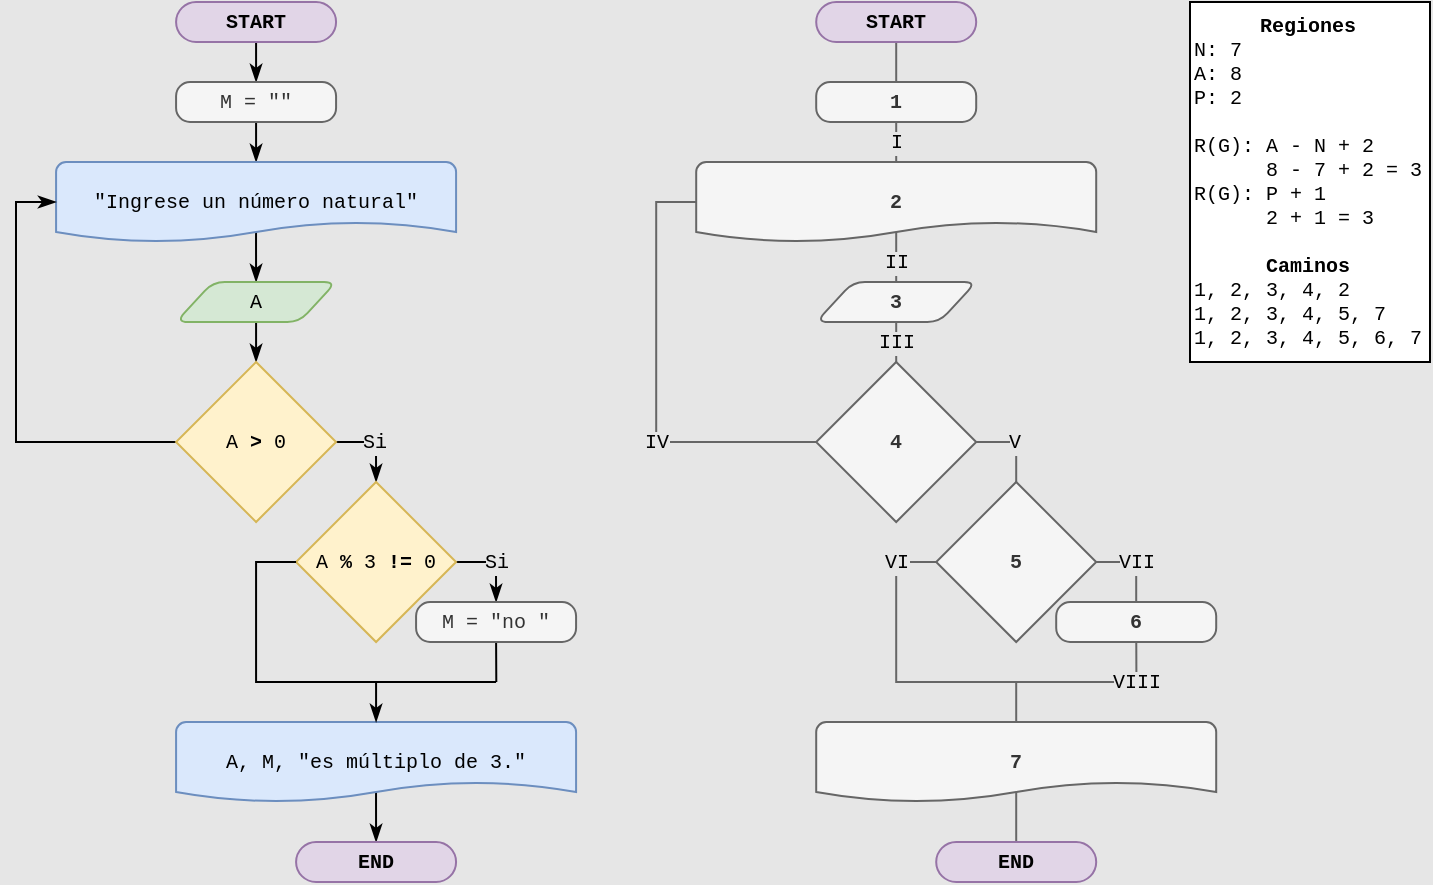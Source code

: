 <mxfile version="18.0.6" type="device"><diagram id="rOeOmp2BAEGPJ9kaavTG" name="Página-1"><mxGraphModel dx="867" dy="563" grid="1" gridSize="10" guides="1" tooltips="1" connect="1" arrows="1" fold="1" page="1" pageScale="1" pageWidth="827" pageHeight="1169" background="#E6E6E6" math="0" shadow="0"><root><mxCell id="0"/><mxCell id="1" parent="0"/><mxCell id="ypr1eVWD53B5-aoSOO7i-81" value="VI" style="endArrow=none;html=1;rounded=0;fontFamily=Courier New;fontSize=10;entryX=0;entryY=0.5;entryDx=0;entryDy=0;entryPerimeter=0;endFill=0;fillColor=#f5f5f5;strokeColor=#666666;labelBackgroundColor=#E6E6E6;" parent="1" target="ypr1eVWD53B5-aoSOO7i-78" edge="1"><mxGeometry x="0.8" width="50" height="50" relative="1" as="geometry"><mxPoint x="673.1" y="380" as="sourcePoint"/><mxPoint x="653.1" y="340" as="targetPoint"/><Array as="points"><mxPoint x="553.1" y="380"/><mxPoint x="553.1" y="320"/></Array><mxPoint as="offset"/></mxGeometry></mxCell><mxCell id="ypr1eVWD53B5-aoSOO7i-1" value="&lt;div style=&quot;text-align: center;&quot;&gt;&lt;span style=&quot;background-color: initial;&quot;&gt;&lt;b&gt;Regiones&lt;/b&gt;&lt;/span&gt;&lt;/div&gt;N: 7&lt;br&gt;A: 8&lt;br&gt;P: 2&lt;br&gt;&lt;br&gt;R(G): A - N + 2&lt;br&gt;&amp;nbsp; &amp;nbsp; &amp;nbsp; 8 - 7 + 2 = 3&lt;br&gt;R(G): P + 1&lt;br&gt;&amp;nbsp; &amp;nbsp; &amp;nbsp; 2 + 1 = 3&lt;br&gt;&lt;br&gt;&lt;div style=&quot;text-align: center;&quot;&gt;&lt;b style=&quot;background-color: initial;&quot;&gt;Caminos&lt;/b&gt;&lt;/div&gt;1, 2, 3, 4, 2&lt;br&gt;1, 2, 3, 4, 5, 7&lt;br&gt;1, 2, 3, 4, 5, 6, 7" style="rounded=0;whiteSpace=wrap;html=1;labelBackgroundColor=none;labelBorderColor=none;fontFamily=Courier New;fontSize=10;strokeWidth=1;align=left;verticalAlign=top;" parent="1" vertex="1"><mxGeometry x="700" y="40" width="120" height="180" as="geometry"/></mxCell><mxCell id="ypr1eVWD53B5-aoSOO7i-9" style="edgeStyle=orthogonalEdgeStyle;rounded=0;orthogonalLoop=1;jettySize=auto;html=1;exitX=0.5;exitY=1;exitDx=0;exitDy=0;entryX=0.5;entryY=0;entryDx=0;entryDy=0;fontFamily=Courier New;fontSize=10;endArrow=classicThin;endFill=1;" parent="1" source="ypr1eVWD53B5-aoSOO7i-2" target="ypr1eVWD53B5-aoSOO7i-3" edge="1"><mxGeometry relative="1" as="geometry"/></mxCell><mxCell id="ypr1eVWD53B5-aoSOO7i-2" value="START" style="rounded=1;whiteSpace=wrap;html=1;fontFamily=Courier New;fontSize=10;strokeWidth=1;arcSize=50;fontStyle=1;fillColor=#e1d5e7;strokeColor=#9673a6;labelBorderColor=none;" parent="1" vertex="1"><mxGeometry x="193.04" y="40" width="80" height="20" as="geometry"/></mxCell><mxCell id="ypr1eVWD53B5-aoSOO7i-10" style="edgeStyle=orthogonalEdgeStyle;rounded=0;orthogonalLoop=1;jettySize=auto;html=1;exitX=0.5;exitY=1;exitDx=0;exitDy=0;entryX=0.5;entryY=0;entryDx=0;entryDy=0;entryPerimeter=0;fontFamily=Courier New;fontSize=10;endArrow=classicThin;endFill=1;" parent="1" source="ypr1eVWD53B5-aoSOO7i-3" target="ypr1eVWD53B5-aoSOO7i-4" edge="1"><mxGeometry relative="1" as="geometry"/></mxCell><mxCell id="ypr1eVWD53B5-aoSOO7i-3" value="M = &quot;&quot;" style="rounded=1;whiteSpace=wrap;html=1;absoluteArcSize=1;arcSize=14;strokeWidth=1;fontSize=10;fontFamily=Courier New;fillColor=#f5f5f5;fontColor=#333333;strokeColor=#666666;" parent="1" vertex="1"><mxGeometry x="193.04" y="80" width="80" height="20" as="geometry"/></mxCell><mxCell id="ypr1eVWD53B5-aoSOO7i-11" style="edgeStyle=orthogonalEdgeStyle;rounded=0;orthogonalLoop=1;jettySize=auto;html=1;exitX=0.5;exitY=0;exitDx=0;exitDy=0;exitPerimeter=0;entryX=0.5;entryY=0;entryDx=0;entryDy=0;fontFamily=Courier New;fontSize=10;endArrow=classicThin;endFill=1;" parent="1" source="ypr1eVWD53B5-aoSOO7i-4" target="ypr1eVWD53B5-aoSOO7i-5" edge="1"><mxGeometry relative="1" as="geometry"><Array as="points"><mxPoint x="233.04" y="130"/><mxPoint x="233.04" y="130"/></Array></mxGeometry></mxCell><mxCell id="ypr1eVWD53B5-aoSOO7i-4" value="&quot;Ingrese un número natural&quot;" style="strokeWidth=1;html=1;shape=mxgraph.flowchart.document2;whiteSpace=wrap;size=0.25;fontFamily=Courier New;fontSize=10;fillColor=#dae8fc;strokeColor=#6c8ebf;" parent="1" vertex="1"><mxGeometry x="133.04" y="120" width="200" height="40" as="geometry"/></mxCell><mxCell id="ypr1eVWD53B5-aoSOO7i-12" style="edgeStyle=orthogonalEdgeStyle;rounded=0;orthogonalLoop=1;jettySize=auto;html=1;exitX=0.5;exitY=1;exitDx=0;exitDy=0;entryX=0.5;entryY=0;entryDx=0;entryDy=0;entryPerimeter=0;fontFamily=Courier New;fontSize=10;endArrow=classicThin;endFill=1;" parent="1" source="ypr1eVWD53B5-aoSOO7i-5" target="ypr1eVWD53B5-aoSOO7i-6" edge="1"><mxGeometry relative="1" as="geometry"/></mxCell><mxCell id="ypr1eVWD53B5-aoSOO7i-5" value="A" style="shape=parallelogram;html=1;strokeWidth=1;perimeter=parallelogramPerimeter;whiteSpace=wrap;rounded=1;arcSize=12;size=0.23;fontFamily=Courier New;fontSize=10;fillColor=#d5e8d4;strokeColor=#82b366;" parent="1" vertex="1"><mxGeometry x="193.04" y="180" width="80" height="20" as="geometry"/></mxCell><mxCell id="ypr1eVWD53B5-aoSOO7i-13" style="edgeStyle=orthogonalEdgeStyle;rounded=0;orthogonalLoop=1;jettySize=auto;html=1;exitX=1;exitY=0.5;exitDx=0;exitDy=0;exitPerimeter=0;entryX=0.5;entryY=0;entryDx=0;entryDy=0;entryPerimeter=0;fontFamily=Courier New;fontSize=10;endArrow=classicThin;endFill=1;" parent="1" source="ypr1eVWD53B5-aoSOO7i-6" target="ypr1eVWD53B5-aoSOO7i-7" edge="1"><mxGeometry relative="1" as="geometry"/></mxCell><mxCell id="ypr1eVWD53B5-aoSOO7i-22" value="Si" style="edgeLabel;html=1;align=center;verticalAlign=middle;resizable=0;points=[];fontSize=10;fontFamily=Courier New;labelBackgroundColor=#E6E6E6;" parent="ypr1eVWD53B5-aoSOO7i-13" vertex="1" connectable="0"><mxGeometry x="-0.057" relative="1" as="geometry"><mxPoint as="offset"/></mxGeometry></mxCell><mxCell id="ypr1eVWD53B5-aoSOO7i-21" style="edgeStyle=orthogonalEdgeStyle;rounded=0;orthogonalLoop=1;jettySize=auto;html=1;exitX=0;exitY=0.5;exitDx=0;exitDy=0;exitPerimeter=0;entryX=0;entryY=0.5;entryDx=0;entryDy=0;entryPerimeter=0;fontFamily=Courier New;fontSize=10;endArrow=classicThin;endFill=1;" parent="1" source="ypr1eVWD53B5-aoSOO7i-6" target="ypr1eVWD53B5-aoSOO7i-4" edge="1"><mxGeometry relative="1" as="geometry"/></mxCell><mxCell id="ypr1eVWD53B5-aoSOO7i-6" value="A &lt;b&gt;&amp;gt;&lt;/b&gt; 0" style="strokeWidth=1;html=1;shape=mxgraph.flowchart.decision;whiteSpace=wrap;fontFamily=Courier New;fontSize=10;fillColor=#fff2cc;strokeColor=#d6b656;" parent="1" vertex="1"><mxGeometry x="193.04" y="220" width="80" height="80" as="geometry"/></mxCell><mxCell id="ypr1eVWD53B5-aoSOO7i-14" value="Si" style="edgeStyle=orthogonalEdgeStyle;rounded=0;orthogonalLoop=1;jettySize=auto;html=1;exitX=1;exitY=0.5;exitDx=0;exitDy=0;exitPerimeter=0;entryX=0.5;entryY=0;entryDx=0;entryDy=0;fontFamily=Courier New;fontSize=10;labelBackgroundColor=#E6E6E6;endArrow=classicThin;endFill=1;" parent="1" source="ypr1eVWD53B5-aoSOO7i-7" target="ypr1eVWD53B5-aoSOO7i-8" edge="1"><mxGeometry relative="1" as="geometry"/></mxCell><mxCell id="ypr1eVWD53B5-aoSOO7i-7" value="A &lt;b&gt;%&lt;/b&gt; 3 &lt;b&gt;!=&lt;/b&gt; 0" style="strokeWidth=1;html=1;shape=mxgraph.flowchart.decision;whiteSpace=wrap;fontFamily=Courier New;fontSize=10;fillColor=#fff2cc;strokeColor=#d6b656;" parent="1" vertex="1"><mxGeometry x="253.04" y="280" width="80" height="80" as="geometry"/></mxCell><mxCell id="ypr1eVWD53B5-aoSOO7i-15" style="edgeStyle=orthogonalEdgeStyle;rounded=0;orthogonalLoop=1;jettySize=auto;html=1;exitX=0.5;exitY=0;exitDx=0;exitDy=0;fontFamily=Courier New;fontSize=10;endArrow=none;endFill=0;" parent="1" source="ypr1eVWD53B5-aoSOO7i-8" edge="1"><mxGeometry relative="1" as="geometry"><mxPoint x="353.151" y="380" as="targetPoint"/><Array as="points"><mxPoint x="353.04" y="350"/><mxPoint x="353.04" y="350"/></Array></mxGeometry></mxCell><mxCell id="ypr1eVWD53B5-aoSOO7i-8" value="M = &quot;no &quot;" style="rounded=1;whiteSpace=wrap;html=1;absoluteArcSize=1;arcSize=14;strokeWidth=1;fontSize=10;fontFamily=Courier New;fillColor=#f5f5f5;fontColor=#333333;strokeColor=#666666;" parent="1" vertex="1"><mxGeometry x="313.04" y="340" width="80" height="20" as="geometry"/></mxCell><mxCell id="ypr1eVWD53B5-aoSOO7i-16" value="" style="endArrow=none;html=1;rounded=0;fontFamily=Courier New;fontSize=10;entryX=0;entryY=0.5;entryDx=0;entryDy=0;entryPerimeter=0;endFill=0;" parent="1" target="ypr1eVWD53B5-aoSOO7i-7" edge="1"><mxGeometry width="50" height="50" relative="1" as="geometry"><mxPoint x="353.04" y="380" as="sourcePoint"/><mxPoint x="333.04" y="340" as="targetPoint"/><Array as="points"><mxPoint x="233.04" y="380"/><mxPoint x="233.04" y="320"/></Array></mxGeometry></mxCell><mxCell id="ypr1eVWD53B5-aoSOO7i-20" style="edgeStyle=orthogonalEdgeStyle;rounded=0;orthogonalLoop=1;jettySize=auto;html=1;exitX=0.5;exitY=0;exitDx=0;exitDy=0;exitPerimeter=0;entryX=0.5;entryY=0;entryDx=0;entryDy=0;fontFamily=Courier New;fontSize=10;endArrow=classicThin;endFill=1;" parent="1" source="ypr1eVWD53B5-aoSOO7i-17" target="ypr1eVWD53B5-aoSOO7i-19" edge="1"><mxGeometry relative="1" as="geometry"><Array as="points"><mxPoint x="293.04" y="420"/><mxPoint x="293.04" y="420"/></Array></mxGeometry></mxCell><mxCell id="ypr1eVWD53B5-aoSOO7i-17" value="A, M, &quot;es múltiplo de 3.&quot;" style="strokeWidth=1;html=1;shape=mxgraph.flowchart.document2;whiteSpace=wrap;size=0.25;fontFamily=Courier New;fontSize=10;fillColor=#dae8fc;strokeColor=#6c8ebf;" parent="1" vertex="1"><mxGeometry x="193.04" y="400" width="200" height="40" as="geometry"/></mxCell><mxCell id="ypr1eVWD53B5-aoSOO7i-18" value="" style="endArrow=classicThin;html=1;rounded=0;fontFamily=Courier New;fontSize=10;entryX=0.5;entryY=0;entryDx=0;entryDy=0;entryPerimeter=0;endFill=1;" parent="1" target="ypr1eVWD53B5-aoSOO7i-17" edge="1"><mxGeometry width="50" height="50" relative="1" as="geometry"><mxPoint x="293.04" y="380" as="sourcePoint"/><mxPoint x="323.04" y="380" as="targetPoint"/></mxGeometry></mxCell><mxCell id="ypr1eVWD53B5-aoSOO7i-19" value="END" style="rounded=1;whiteSpace=wrap;html=1;fontFamily=Courier New;fontSize=10;strokeWidth=1;arcSize=50;fontStyle=1;fillColor=#e1d5e7;strokeColor=#9673a6;labelBorderColor=none;" parent="1" vertex="1"><mxGeometry x="253.04" y="460" width="80" height="20" as="geometry"/></mxCell><mxCell id="ypr1eVWD53B5-aoSOO7i-65" style="edgeStyle=orthogonalEdgeStyle;rounded=0;orthogonalLoop=1;jettySize=auto;html=1;exitX=0.5;exitY=1;exitDx=0;exitDy=0;entryX=0.5;entryY=0;entryDx=0;entryDy=0;fontFamily=Courier New;fontSize=10;endArrow=none;endFill=0;fillColor=#f5f5f5;strokeColor=#666666;labelBackgroundColor=#E6E6E6;" parent="1" source="ypr1eVWD53B5-aoSOO7i-66" target="ypr1eVWD53B5-aoSOO7i-68" edge="1"><mxGeometry relative="1" as="geometry"/></mxCell><mxCell id="ypr1eVWD53B5-aoSOO7i-66" value="START" style="rounded=1;whiteSpace=wrap;html=1;fontFamily=Courier New;fontSize=10;strokeWidth=1;arcSize=50;fontStyle=1;fillColor=#e1d5e7;strokeColor=#9673a6;labelBorderColor=none;" parent="1" vertex="1"><mxGeometry x="513.1" y="40" width="80" height="20" as="geometry"/></mxCell><mxCell id="ypr1eVWD53B5-aoSOO7i-67" value="I" style="edgeStyle=orthogonalEdgeStyle;rounded=0;orthogonalLoop=1;jettySize=auto;html=1;exitX=0.5;exitY=1;exitDx=0;exitDy=0;entryX=0.5;entryY=0;entryDx=0;entryDy=0;entryPerimeter=0;fontFamily=Courier New;fontSize=10;endArrow=none;endFill=0;fillColor=#f5f5f5;strokeColor=#666666;labelBackgroundColor=#E6E6E6;" parent="1" source="ypr1eVWD53B5-aoSOO7i-68" target="ypr1eVWD53B5-aoSOO7i-70" edge="1"><mxGeometry relative="1" as="geometry"/></mxCell><mxCell id="ypr1eVWD53B5-aoSOO7i-68" value="1" style="rounded=1;whiteSpace=wrap;html=1;absoluteArcSize=1;arcSize=14;strokeWidth=1;fontSize=10;fontFamily=Courier New;fontStyle=1;fillColor=#f5f5f5;fontColor=#333333;strokeColor=#666666;" parent="1" vertex="1"><mxGeometry x="513.1" y="80" width="80" height="20" as="geometry"/></mxCell><mxCell id="ypr1eVWD53B5-aoSOO7i-69" value="II" style="edgeStyle=orthogonalEdgeStyle;rounded=0;orthogonalLoop=1;jettySize=auto;html=1;exitX=0.5;exitY=0;exitDx=0;exitDy=0;exitPerimeter=0;entryX=0.5;entryY=0;entryDx=0;entryDy=0;fontFamily=Courier New;fontSize=10;endArrow=none;endFill=0;fillColor=#f5f5f5;strokeColor=#666666;labelBackgroundColor=#E6E6E6;" parent="1" source="ypr1eVWD53B5-aoSOO7i-70" target="ypr1eVWD53B5-aoSOO7i-72" edge="1"><mxGeometry x="0.667" relative="1" as="geometry"><Array as="points"><mxPoint x="553.1" y="130"/><mxPoint x="553.1" y="130"/></Array><mxPoint as="offset"/></mxGeometry></mxCell><mxCell id="ypr1eVWD53B5-aoSOO7i-70" value="2" style="strokeWidth=1;html=1;shape=mxgraph.flowchart.document2;whiteSpace=wrap;size=0.25;fontFamily=Courier New;fontSize=10;fontStyle=1;fillColor=#f5f5f5;fontColor=#333333;strokeColor=#666666;" parent="1" vertex="1"><mxGeometry x="453.1" y="120" width="200" height="40" as="geometry"/></mxCell><mxCell id="ypr1eVWD53B5-aoSOO7i-71" value="III" style="edgeStyle=orthogonalEdgeStyle;rounded=0;orthogonalLoop=1;jettySize=auto;html=1;exitX=0.5;exitY=1;exitDx=0;exitDy=0;entryX=0.5;entryY=0;entryDx=0;entryDy=0;entryPerimeter=0;fontFamily=Courier New;fontSize=10;endArrow=none;endFill=0;fillColor=#f5f5f5;strokeColor=#666666;labelBackgroundColor=#E6E6E6;" parent="1" source="ypr1eVWD53B5-aoSOO7i-72" target="ypr1eVWD53B5-aoSOO7i-76" edge="1"><mxGeometry relative="1" as="geometry"/></mxCell><mxCell id="ypr1eVWD53B5-aoSOO7i-72" value="3" style="shape=parallelogram;html=1;strokeWidth=1;perimeter=parallelogramPerimeter;whiteSpace=wrap;rounded=1;arcSize=12;size=0.23;fontFamily=Courier New;fontSize=10;fontStyle=1;fillColor=#f5f5f5;fontColor=#333333;strokeColor=#666666;" parent="1" vertex="1"><mxGeometry x="513.1" y="180" width="80" height="20" as="geometry"/></mxCell><mxCell id="ypr1eVWD53B5-aoSOO7i-73" style="edgeStyle=orthogonalEdgeStyle;rounded=0;orthogonalLoop=1;jettySize=auto;html=1;exitX=1;exitY=0.5;exitDx=0;exitDy=0;exitPerimeter=0;entryX=0.5;entryY=0;entryDx=0;entryDy=0;entryPerimeter=0;fontFamily=Courier New;fontSize=10;endArrow=none;endFill=0;fillColor=#f5f5f5;strokeColor=#666666;labelBackgroundColor=#E6E6E6;" parent="1" source="ypr1eVWD53B5-aoSOO7i-76" target="ypr1eVWD53B5-aoSOO7i-78" edge="1"><mxGeometry relative="1" as="geometry"/></mxCell><mxCell id="ypr1eVWD53B5-aoSOO7i-74" value="V" style="edgeLabel;html=1;align=center;verticalAlign=middle;resizable=0;points=[];fontSize=10;fontFamily=Courier New;labelBackgroundColor=#E6E6E6;" parent="ypr1eVWD53B5-aoSOO7i-73" vertex="1" connectable="0"><mxGeometry x="-0.057" relative="1" as="geometry"><mxPoint as="offset"/></mxGeometry></mxCell><mxCell id="ypr1eVWD53B5-aoSOO7i-75" value="IV" style="edgeStyle=orthogonalEdgeStyle;rounded=0;orthogonalLoop=1;jettySize=auto;html=1;exitX=0;exitY=0.5;exitDx=0;exitDy=0;exitPerimeter=0;entryX=0;entryY=0.5;entryDx=0;entryDy=0;entryPerimeter=0;fontFamily=Courier New;fontSize=10;endArrow=none;endFill=0;fillColor=#f5f5f5;strokeColor=#666666;labelBackgroundColor=#E6E6E6;" parent="1" source="ypr1eVWD53B5-aoSOO7i-76" target="ypr1eVWD53B5-aoSOO7i-70" edge="1"><mxGeometry x="-0.273" relative="1" as="geometry"><mxPoint as="offset"/></mxGeometry></mxCell><mxCell id="ypr1eVWD53B5-aoSOO7i-76" value="4" style="strokeWidth=1;html=1;shape=mxgraph.flowchart.decision;whiteSpace=wrap;fontFamily=Courier New;fontSize=10;fontStyle=1;fillColor=#f5f5f5;fontColor=#333333;strokeColor=#666666;" parent="1" vertex="1"><mxGeometry x="513.1" y="220" width="80" height="80" as="geometry"/></mxCell><mxCell id="ypr1eVWD53B5-aoSOO7i-77" value="VII" style="edgeStyle=orthogonalEdgeStyle;rounded=0;orthogonalLoop=1;jettySize=auto;html=1;exitX=1;exitY=0.5;exitDx=0;exitDy=0;exitPerimeter=0;entryX=0.5;entryY=0;entryDx=0;entryDy=0;fontFamily=Courier New;fontSize=10;labelBackgroundColor=#E6E6E6;endArrow=none;endFill=0;fillColor=#f5f5f5;strokeColor=#666666;" parent="1" source="ypr1eVWD53B5-aoSOO7i-78" target="ypr1eVWD53B5-aoSOO7i-80" edge="1"><mxGeometry relative="1" as="geometry"/></mxCell><mxCell id="ypr1eVWD53B5-aoSOO7i-78" value="5" style="strokeWidth=1;html=1;shape=mxgraph.flowchart.decision;whiteSpace=wrap;fontFamily=Courier New;fontSize=10;fontStyle=1;fillColor=#f5f5f5;fontColor=#333333;strokeColor=#666666;" parent="1" vertex="1"><mxGeometry x="573.1" y="280" width="80" height="80" as="geometry"/></mxCell><mxCell id="ypr1eVWD53B5-aoSOO7i-79" value="VIII" style="edgeStyle=orthogonalEdgeStyle;rounded=0;orthogonalLoop=1;jettySize=auto;html=1;exitX=0.5;exitY=0;exitDx=0;exitDy=0;fontFamily=Courier New;fontSize=10;endArrow=none;endFill=0;fillColor=#f5f5f5;strokeColor=#666666;labelBackgroundColor=#E6E6E6;" parent="1" source="ypr1eVWD53B5-aoSOO7i-80" edge="1"><mxGeometry x="1" relative="1" as="geometry"><mxPoint x="673.211" y="380" as="targetPoint"/><Array as="points"><mxPoint x="673.1" y="350"/><mxPoint x="673.1" y="350"/></Array><mxPoint as="offset"/></mxGeometry></mxCell><mxCell id="ypr1eVWD53B5-aoSOO7i-80" value="6" style="rounded=1;whiteSpace=wrap;html=1;absoluteArcSize=1;arcSize=14;strokeWidth=1;fontSize=10;fontFamily=Courier New;fontStyle=1;fillColor=#f5f5f5;fontColor=#333333;strokeColor=#666666;" parent="1" vertex="1"><mxGeometry x="633.1" y="340" width="80" height="20" as="geometry"/></mxCell><mxCell id="ypr1eVWD53B5-aoSOO7i-82" style="edgeStyle=orthogonalEdgeStyle;rounded=0;orthogonalLoop=1;jettySize=auto;html=1;exitX=0.5;exitY=0;exitDx=0;exitDy=0;exitPerimeter=0;entryX=0.5;entryY=0;entryDx=0;entryDy=0;fontFamily=Courier New;fontSize=10;endArrow=none;endFill=0;fillColor=#f5f5f5;strokeColor=#666666;labelBackgroundColor=#E6E6E6;" parent="1" source="ypr1eVWD53B5-aoSOO7i-83" target="ypr1eVWD53B5-aoSOO7i-85" edge="1"><mxGeometry relative="1" as="geometry"><Array as="points"><mxPoint x="613.1" y="420"/><mxPoint x="613.1" y="420"/></Array></mxGeometry></mxCell><mxCell id="ypr1eVWD53B5-aoSOO7i-83" value="7" style="strokeWidth=1;html=1;shape=mxgraph.flowchart.document2;whiteSpace=wrap;size=0.25;fontFamily=Courier New;fontSize=10;fontStyle=1;fillColor=#f5f5f5;fontColor=#333333;strokeColor=#666666;" parent="1" vertex="1"><mxGeometry x="513.1" y="400" width="200" height="40" as="geometry"/></mxCell><mxCell id="ypr1eVWD53B5-aoSOO7i-84" value="" style="endArrow=none;html=1;rounded=0;fontFamily=Courier New;fontSize=10;entryX=0.5;entryY=0;entryDx=0;entryDy=0;entryPerimeter=0;endFill=0;fillColor=#f5f5f5;strokeColor=#666666;labelBackgroundColor=#E6E6E6;" parent="1" target="ypr1eVWD53B5-aoSOO7i-83" edge="1"><mxGeometry width="50" height="50" relative="1" as="geometry"><mxPoint x="613.1" y="380" as="sourcePoint"/><mxPoint x="643.1" y="380" as="targetPoint"/></mxGeometry></mxCell><mxCell id="ypr1eVWD53B5-aoSOO7i-85" value="END" style="rounded=1;whiteSpace=wrap;html=1;fontFamily=Courier New;fontSize=10;strokeWidth=1;arcSize=50;fontStyle=1;fillColor=#e1d5e7;strokeColor=#9673a6;labelBorderColor=none;" parent="1" vertex="1"><mxGeometry x="573.1" y="460" width="80" height="20" as="geometry"/></mxCell></root></mxGraphModel></diagram></mxfile>